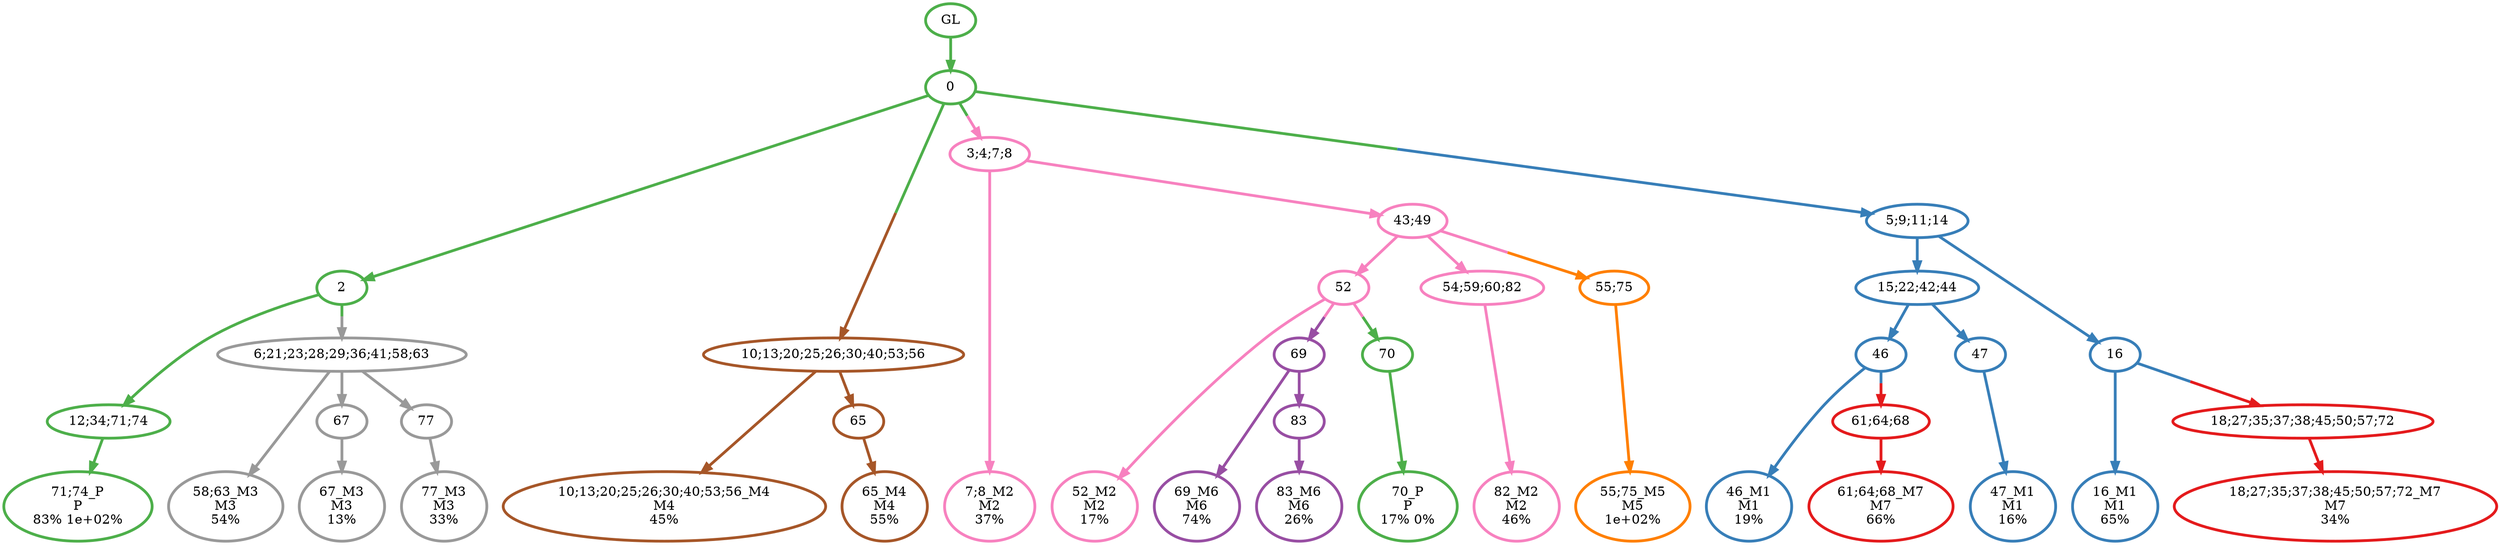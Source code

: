 digraph T {
	{
		rank=same
		37 [penwidth=3,colorscheme=set19,color=3,label="71;74_P\nP\n83% 1e+02%"]
		34 [penwidth=3,colorscheme=set19,color=3,label="70_P\nP\n17% 0%"]
		31 [penwidth=3,colorscheme=set19,color=2,label="46_M1\nM1\n19%"]
		29 [penwidth=3,colorscheme=set19,color=2,label="47_M1\nM1\n16%"]
		27 [penwidth=3,colorscheme=set19,color=2,label="16_M1\nM1\n65%"]
		26 [penwidth=3,colorscheme=set19,color=8,label="7;8_M2\nM2\n37%"]
		25 [penwidth=3,colorscheme=set19,color=8,label="52_M2\nM2\n17%"]
		23 [penwidth=3,colorscheme=set19,color=8,label="82_M2\nM2\n46%"]
		22 [penwidth=3,colorscheme=set19,color=9,label="58;63_M3\nM3\n54%"]
		20 [penwidth=3,colorscheme=set19,color=9,label="67_M3\nM3\n13%"]
		18 [penwidth=3,colorscheme=set19,color=9,label="77_M3\nM3\n33%"]
		17 [penwidth=3,colorscheme=set19,color=7,label="10;13;20;25;26;30;40;53;56_M4\nM4\n45%"]
		15 [penwidth=3,colorscheme=set19,color=7,label="65_M4\nM4\n55%"]
		14 [penwidth=3,colorscheme=set19,color=5,label="55;75_M5\nM5\n1e+02%"]
		13 [penwidth=3,colorscheme=set19,color=4,label="69_M6\nM6\n74%"]
		11 [penwidth=3,colorscheme=set19,color=4,label="83_M6\nM6\n26%"]
		10 [penwidth=3,colorscheme=set19,color=1,label="61;64;68_M7\nM7\n66%"]
		9 [penwidth=3,colorscheme=set19,color=1,label="18;27;35;37;38;45;50;57;72_M7\nM7\n34%"]
	}
	41 [penwidth=3,colorscheme=set19,color=3,label="GL"]
	40 [penwidth=3,colorscheme=set19,color=3,label="0"]
	39 [penwidth=3,colorscheme=set19,color=3,label="2"]
	38 [penwidth=3,colorscheme=set19,color=3,label="12;34;71;74"]
	36 [penwidth=3,colorscheme=set19,color=8,label="43;49"]
	35 [penwidth=3,colorscheme=set19,color=8,label="52"]
	33 [penwidth=3,colorscheme=set19,color=2,label="15;22;42;44"]
	32 [penwidth=3,colorscheme=set19,color=2,label="46"]
	30 [penwidth=3,colorscheme=set19,color=2,label="47"]
	28 [penwidth=3,colorscheme=set19,color=2,label="16"]
	24 [penwidth=3,colorscheme=set19,color=8,label="54;59;60;82"]
	21 [penwidth=3,colorscheme=set19,color=9,label="67"]
	19 [penwidth=3,colorscheme=set19,color=9,label="77"]
	16 [penwidth=3,colorscheme=set19,color=7,label="65"]
	12 [penwidth=3,colorscheme=set19,color=4,label="83"]
	8 [penwidth=3,colorscheme=set19,color=4,label="69"]
	7 [penwidth=3,colorscheme=set19,color=3,label="70"]
	6 [penwidth=3,colorscheme=set19,color=5,label="55;75"]
	5 [penwidth=3,colorscheme=set19,color=1,label="61;64;68"]
	4 [penwidth=3,colorscheme=set19,color=1,label="18;27;35;37;38;45;50;57;72"]
	3 [penwidth=3,colorscheme=set19,color=7,label="10;13;20;25;26;30;40;53;56"]
	2 [penwidth=3,colorscheme=set19,color=9,label="6;21;23;28;29;36;41;58;63"]
	1 [penwidth=3,colorscheme=set19,color=8,label="3;4;7;8"]
	0 [penwidth=3,colorscheme=set19,color=2,label="5;9;11;14"]
	41 -> 40 [penwidth=3,colorscheme=set19,color=3]
	40 -> 39 [penwidth=3,colorscheme=set19,color=3]
	40 -> 3 [penwidth=3,colorscheme=set19,color="3;0.5:7"]
	40 -> 0 [penwidth=3,colorscheme=set19,color="3;0.5:2"]
	40 -> 1 [penwidth=3,colorscheme=set19,color="3;0.5:8"]
	39 -> 38 [penwidth=3,colorscheme=set19,color=3]
	39 -> 2 [penwidth=3,colorscheme=set19,color="3;0.5:9"]
	38 -> 37 [penwidth=3,colorscheme=set19,color=3]
	36 -> 35 [penwidth=3,colorscheme=set19,color=8]
	36 -> 24 [penwidth=3,colorscheme=set19,color=8]
	36 -> 6 [penwidth=3,colorscheme=set19,color="8;0.5:5"]
	35 -> 25 [penwidth=3,colorscheme=set19,color=8]
	35 -> 8 [penwidth=3,colorscheme=set19,color="8;0.5:4"]
	35 -> 7 [penwidth=3,colorscheme=set19,color="8;0.5:3"]
	33 -> 32 [penwidth=3,colorscheme=set19,color=2]
	33 -> 30 [penwidth=3,colorscheme=set19,color=2]
	32 -> 31 [penwidth=3,colorscheme=set19,color=2]
	32 -> 5 [penwidth=3,colorscheme=set19,color="2;0.5:1"]
	30 -> 29 [penwidth=3,colorscheme=set19,color=2]
	28 -> 27 [penwidth=3,colorscheme=set19,color=2]
	28 -> 4 [penwidth=3,colorscheme=set19,color="2;0.5:1"]
	24 -> 23 [penwidth=3,colorscheme=set19,color=8]
	21 -> 20 [penwidth=3,colorscheme=set19,color=9]
	19 -> 18 [penwidth=3,colorscheme=set19,color=9]
	16 -> 15 [penwidth=3,colorscheme=set19,color=7]
	12 -> 11 [penwidth=3,colorscheme=set19,color=4]
	8 -> 13 [penwidth=3,colorscheme=set19,color=4]
	8 -> 12 [penwidth=3,colorscheme=set19,color=4]
	7 -> 34 [penwidth=3,colorscheme=set19,color=3]
	6 -> 14 [penwidth=3,colorscheme=set19,color=5]
	5 -> 10 [penwidth=3,colorscheme=set19,color=1]
	4 -> 9 [penwidth=3,colorscheme=set19,color=1]
	3 -> 17 [penwidth=3,colorscheme=set19,color=7]
	3 -> 16 [penwidth=3,colorscheme=set19,color=7]
	2 -> 22 [penwidth=3,colorscheme=set19,color=9]
	2 -> 21 [penwidth=3,colorscheme=set19,color=9]
	2 -> 19 [penwidth=3,colorscheme=set19,color=9]
	1 -> 36 [penwidth=3,colorscheme=set19,color=8]
	1 -> 26 [penwidth=3,colorscheme=set19,color=8]
	0 -> 33 [penwidth=3,colorscheme=set19,color=2]
	0 -> 28 [penwidth=3,colorscheme=set19,color=2]
}
